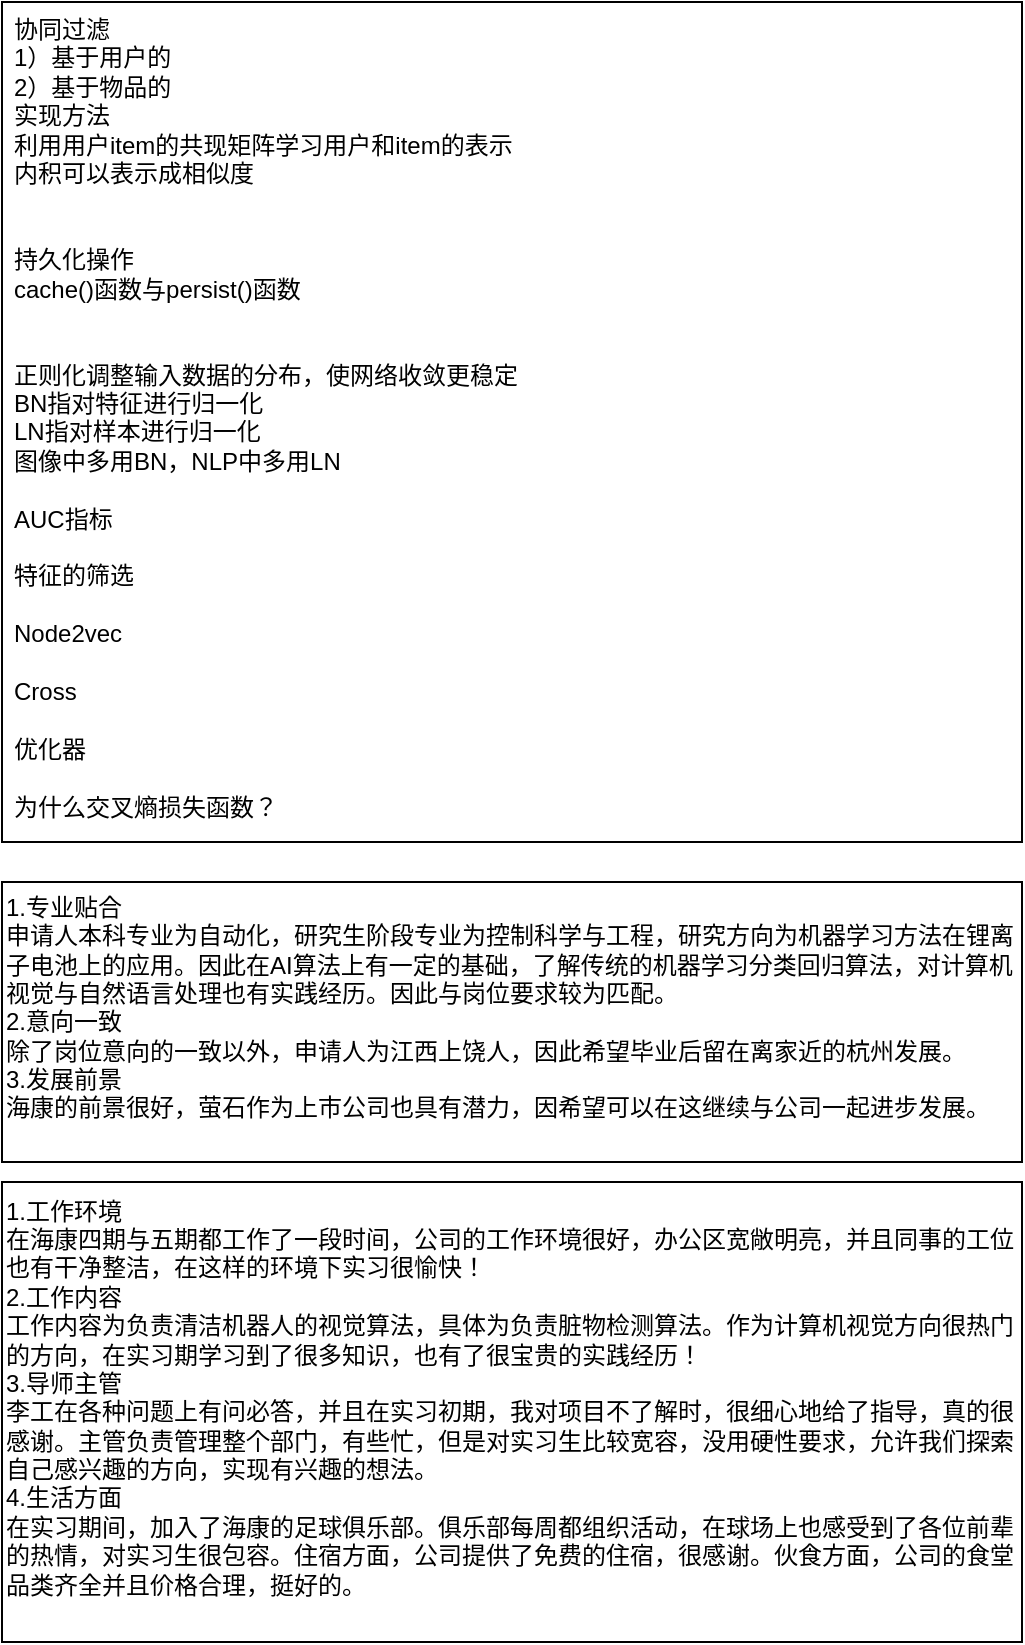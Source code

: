 <mxfile version="24.7.7">
  <diagram name="第 1 页" id="iWVoZDMzAQuaJpYY_TNt">
    <mxGraphModel dx="1853" dy="1029" grid="1" gridSize="10" guides="1" tooltips="1" connect="1" arrows="1" fold="1" page="0" pageScale="1" pageWidth="827" pageHeight="1169" math="0" shadow="0">
      <root>
        <mxCell id="0" />
        <mxCell id="1" parent="0" />
        <mxCell id="mPcpz4siuyIrg-kaVJwC-1" value="协同过滤&lt;div&gt;1）基于用户的&lt;/div&gt;&lt;div&gt;2）基于物品的&lt;/div&gt;&lt;div&gt;实现方法&lt;/div&gt;&lt;div&gt;利用用户item的共现矩阵学习用户和item的表示&lt;/div&gt;&lt;div&gt;内积可以表示成相似度&lt;/div&gt;&lt;div&gt;&lt;br&gt;&lt;/div&gt;&lt;div&gt;&lt;br&gt;&lt;/div&gt;&lt;div&gt;持久化操作&lt;/div&gt;&lt;div&gt;cache()函数与persist()函数&lt;/div&gt;&lt;div&gt;&lt;br&gt;&lt;/div&gt;&lt;div&gt;&lt;br&gt;&lt;/div&gt;&lt;div&gt;正则化调整输入数据的分布，使网络收敛更稳定&lt;/div&gt;&lt;div&gt;BN指对特征进行归一化&lt;/div&gt;&lt;div&gt;LN指对样本进行归一化&lt;/div&gt;&lt;div&gt;图像中多用BN，NLP中多用LN&lt;/div&gt;&lt;div&gt;&lt;br&gt;&lt;/div&gt;&lt;div&gt;AUC指标&lt;/div&gt;&lt;div&gt;&lt;br&gt;&lt;/div&gt;&lt;div&gt;特征的筛选&lt;/div&gt;&lt;div&gt;&lt;br&gt;&lt;/div&gt;&lt;div&gt;Node2vec&lt;/div&gt;&lt;div&gt;&lt;br&gt;&lt;/div&gt;&lt;div&gt;Cross&lt;/div&gt;&lt;div&gt;&lt;br&gt;&lt;/div&gt;&lt;div&gt;优化器&lt;/div&gt;&lt;div&gt;&lt;br&gt;&lt;/div&gt;&lt;div&gt;为什么交叉熵损失函数？&lt;/div&gt;" style="rounded=0;whiteSpace=wrap;html=1;align=left;verticalAlign=top;spacingLeft=4;" parent="1" vertex="1">
          <mxGeometry x="-30" y="-20" width="510" height="420" as="geometry" />
        </mxCell>
        <mxCell id="rIpiguzm-pUeTe3Zb9X0-1" value="&lt;div&gt;1.专业贴合&lt;/div&gt;&lt;div&gt;申请人本科专业为自动化，研究生阶段专业为控制科学与工程，研究方向为机器学习方法在锂离子电池上的应用。因此在AI算法上有一定的基础，了解传统的机器学习分类回归算法，对计算机视觉与自然语言处理也有实践经历。因此与岗位要求较为匹配。&lt;/div&gt;&lt;div&gt;2.意向一致&lt;/div&gt;&lt;div&gt;除了岗位意向的一致以外，申请人为江西上饶人，因此希望毕业后留在离家近的杭州发展。&lt;/div&gt;&lt;div&gt;3.发展前景&lt;/div&gt;&lt;div&gt;海康的前景很好，萤石作为上市公司也具有潜力，因希望可以在这继续与公司一起进步发展。&lt;/div&gt;&lt;div&gt;&lt;br&gt;&lt;/div&gt;" style="rounded=0;whiteSpace=wrap;html=1;align=left;" parent="1" vertex="1">
          <mxGeometry x="-30" y="420" width="510" height="140" as="geometry" />
        </mxCell>
        <mxCell id="rIpiguzm-pUeTe3Zb9X0-2" value="&lt;div&gt;1.工作环境&lt;/div&gt;&lt;div&gt;在海康四期与五期都工作了一段时间，公司的工作环境很好，办公区宽敞明亮，并且同事的工位也有干净整洁，在这样的环境下实习很愉快！&lt;/div&gt;&lt;div&gt;2.工作内容&lt;/div&gt;&lt;div&gt;工作内容为负责清洁机器人的视觉算法，具体为负责脏物检测算法。作为计算机视觉方向很热门的方向，在实习期学习到了很多知识，也有了很宝贵的实践经历！&lt;/div&gt;&lt;div&gt;3.导师主管&lt;/div&gt;&lt;div&gt;李工在各种问题上有问必答，并且在实习初期，我对项目不了解时，很细心地给了指导，真的很感谢。主管负责管理整个部门，有些忙，但是对实习生比较宽容，没用硬性要求，允许我们探索自己感兴趣的方向，实现有兴趣的想法。&lt;/div&gt;&lt;div&gt;4.生活方面&lt;/div&gt;&lt;div&gt;在实习期间，加入了海康的足球俱乐部。俱乐部每周都组织活动，在球场上也感受到了各位前辈的热情，对实习生很包容。住宿方面，公司提供了免费的住宿，很感谢。伙食方面，公司的食堂品类齐全并且价格合理，挺好的。&lt;/div&gt;&lt;div&gt;&lt;br&gt;&lt;/div&gt;" style="rounded=0;whiteSpace=wrap;html=1;align=left;" parent="1" vertex="1">
          <mxGeometry x="-30" y="570" width="510" height="230" as="geometry" />
        </mxCell>
      </root>
    </mxGraphModel>
  </diagram>
</mxfile>
